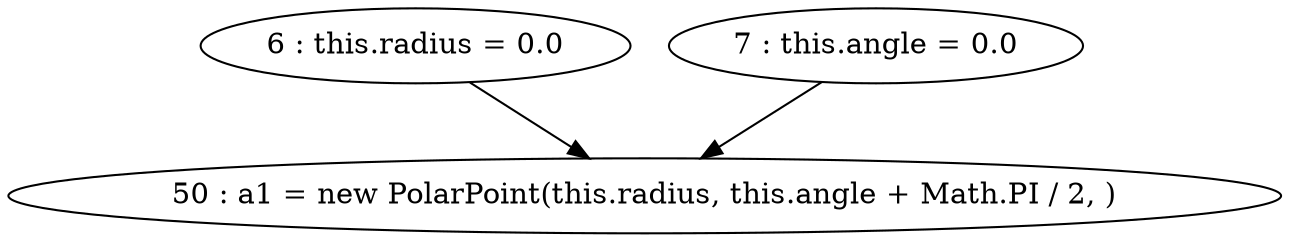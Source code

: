 digraph G {
"6 : this.radius = 0.0"
"6 : this.radius = 0.0" -> "50 : a1 = new PolarPoint(this.radius, this.angle + Math.PI / 2, )"
"7 : this.angle = 0.0"
"7 : this.angle = 0.0" -> "50 : a1 = new PolarPoint(this.radius, this.angle + Math.PI / 2, )"
"50 : a1 = new PolarPoint(this.radius, this.angle + Math.PI / 2, )"
}